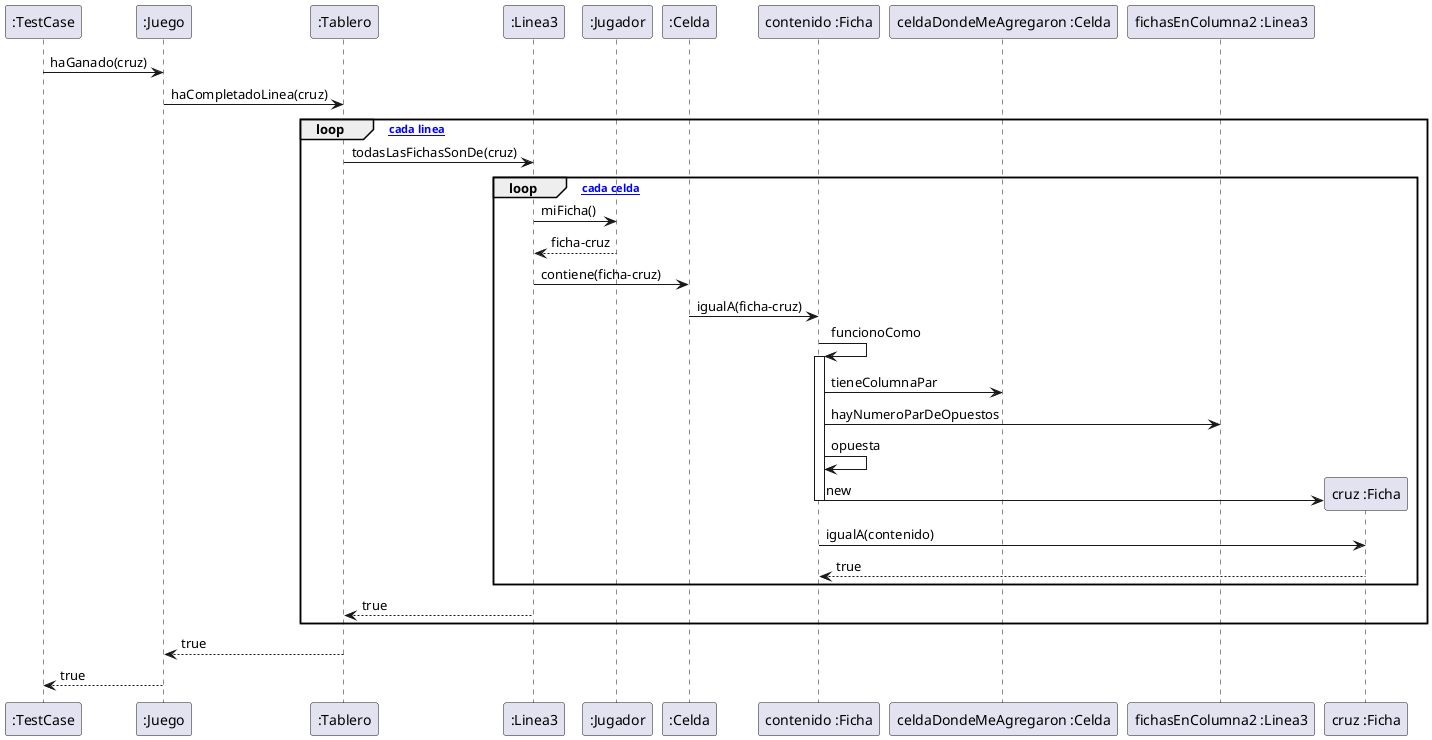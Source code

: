 @startuml

":TestCase" -> ":Juego": haGanado(cruz)
":Juego" -> ":Tablero": haCompletadoLinea(cruz)
loop [para cada linea]
        ":Tablero" -> ":Linea3": todasLasFichasSonDe(cruz)
        loop [para cada celda]
                ":Linea3" -> ":Jugador": miFicha()
                return ficha-cruz
                ":Linea3" -> ":Celda": contiene(ficha-cruz)
                ":Celda" -> "contenido :Ficha": igualA(ficha-cruz)
                "contenido :Ficha" -> "contenido :Ficha": funcionoComo
                activate "contenido :Ficha"
                        "contenido :Ficha" -> "celdaDondeMeAgregaron :Celda": tieneColumnaPar
                        "contenido :Ficha" -> "fichasEnColumna2 :Linea3": hayNumeroParDeOpuestos
                        "contenido :Ficha" -> "contenido :Ficha": opuesta
                        create "cruz :Ficha"
                        "contenido :Ficha" -> "cruz :Ficha": new
                deactivate "contenido :Ficha"
                "contenido :Ficha" -> "cruz :Ficha": igualA(contenido)
                return true
        end
        ":Linea3" --> ":Tablero": true
end
":Tablero" --> ":Juego": true
":Juego" --> ":TestCase": true

@enduml
